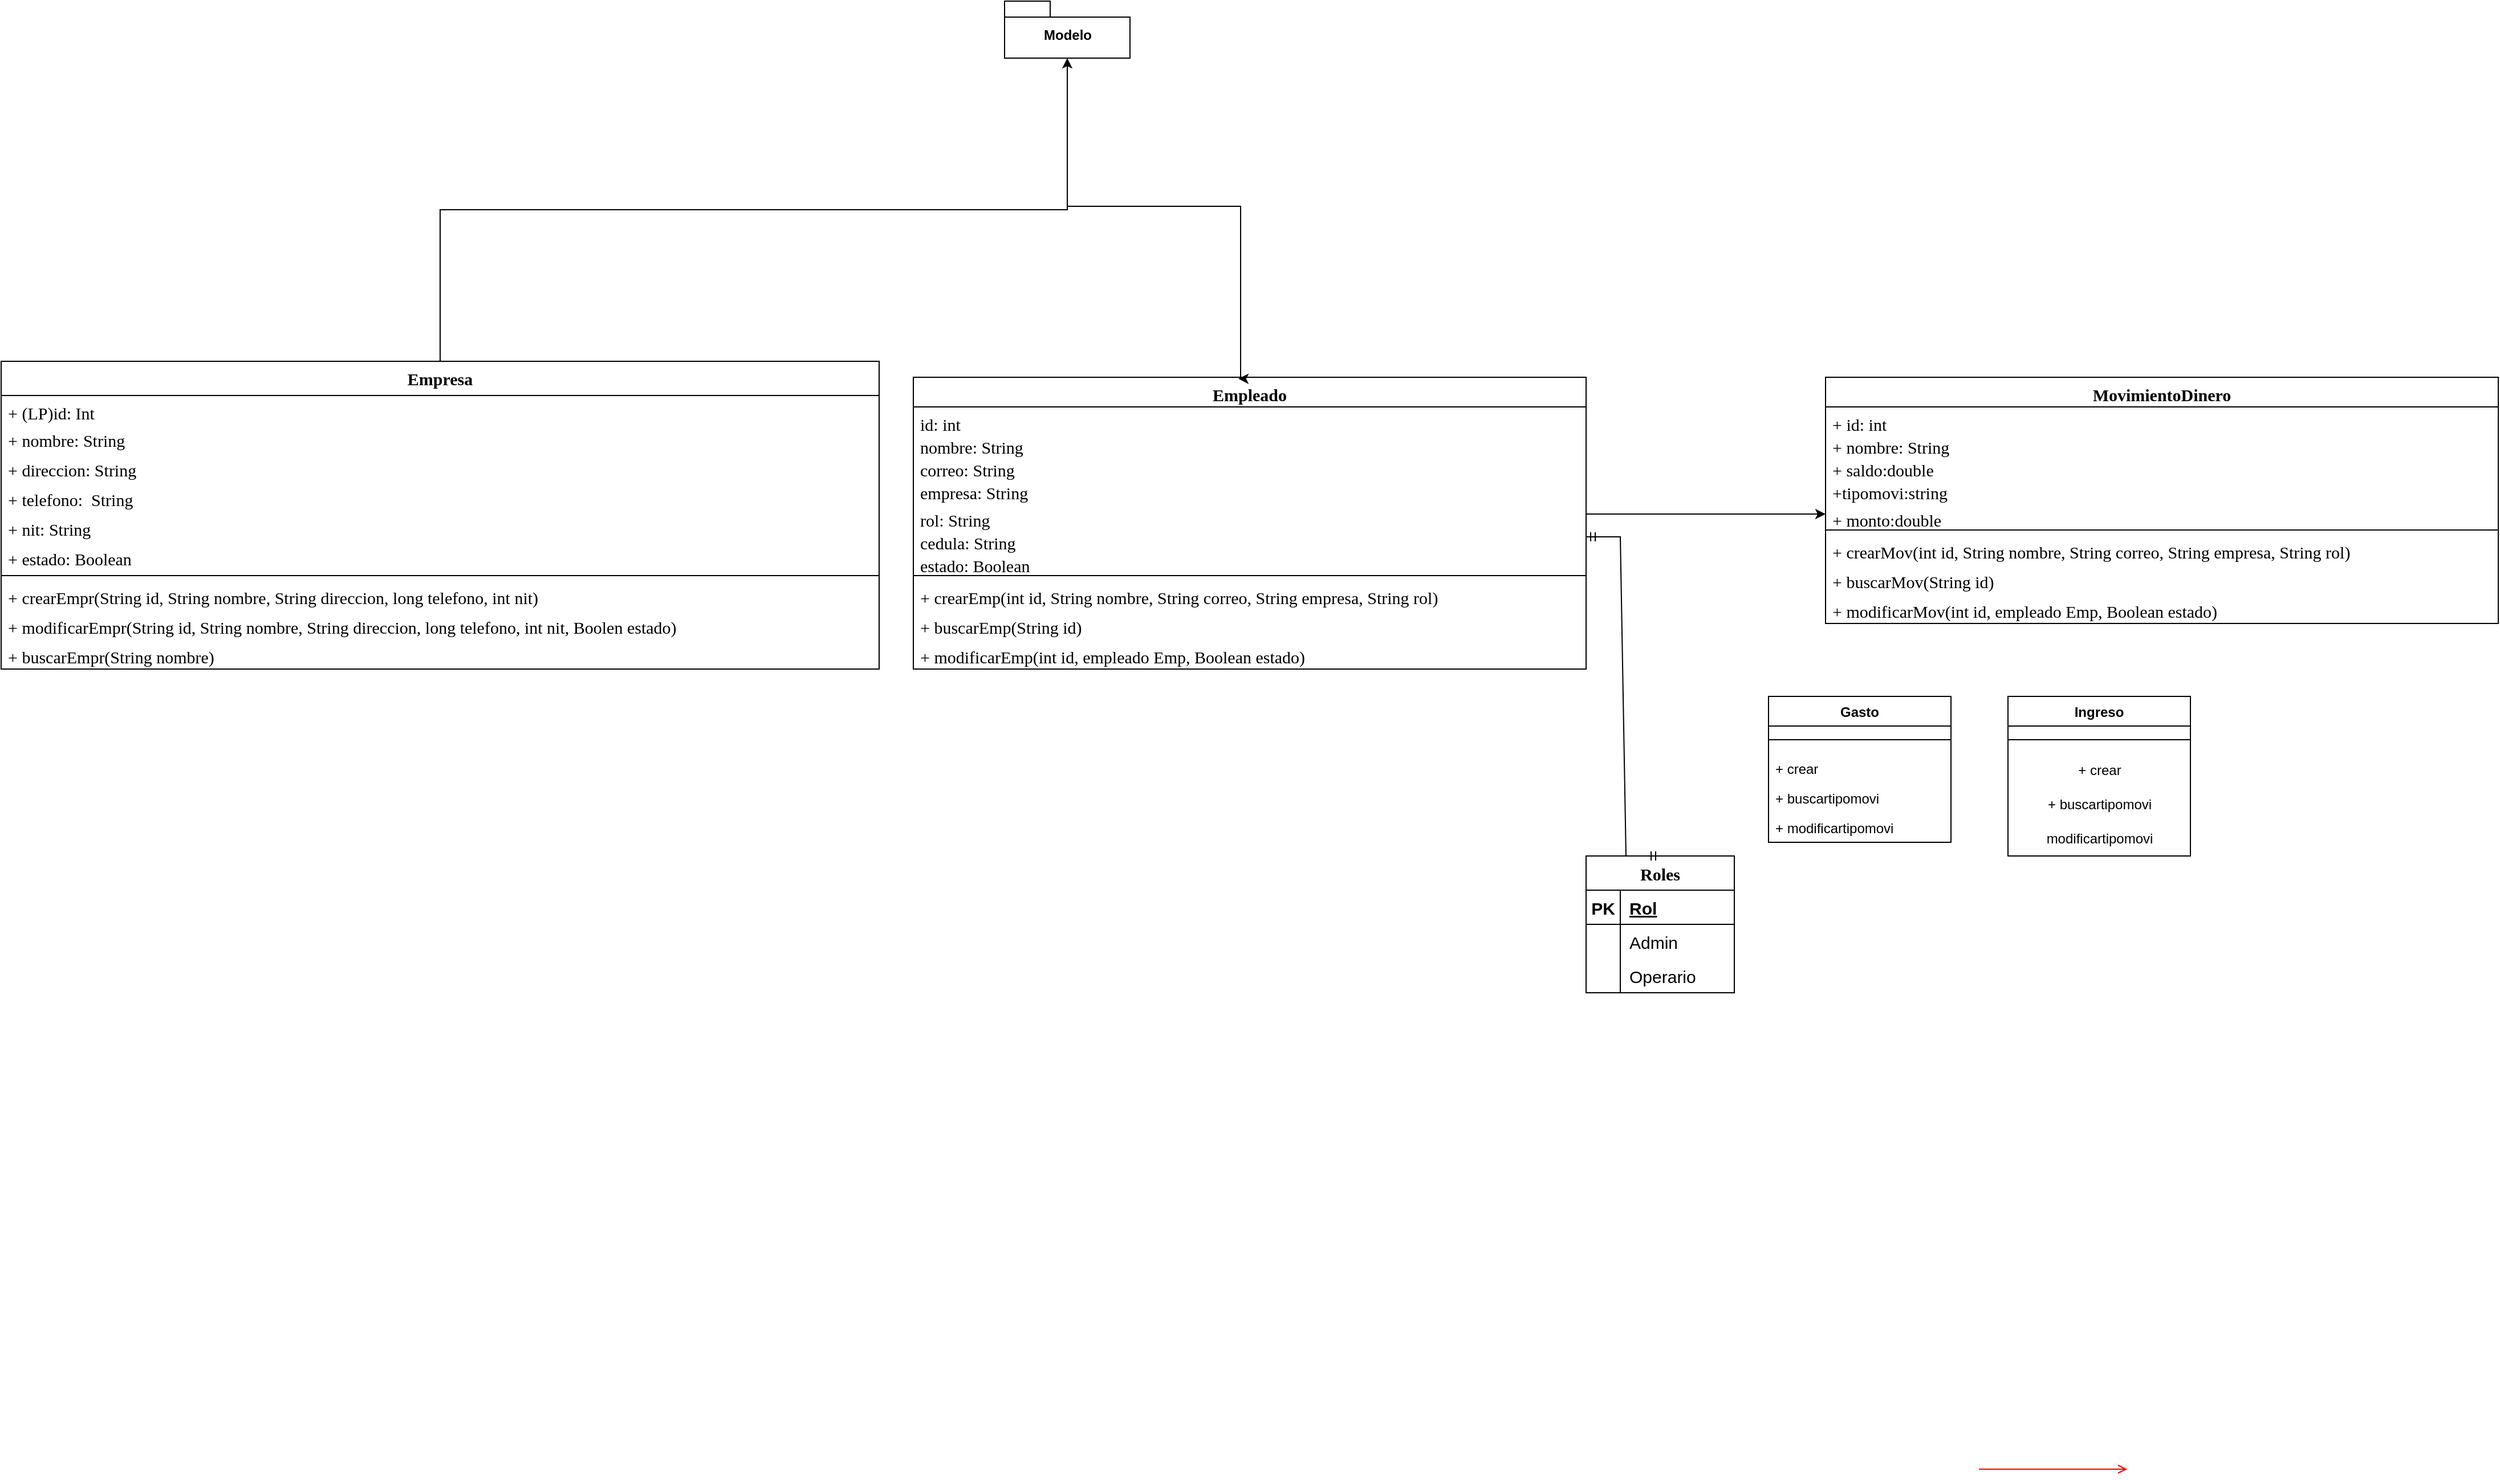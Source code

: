<mxfile version="20.2.5" type="github">
  <diagram name="Page-1" id="e7e014a7-5840-1c2e-5031-d8a46d1fe8dd">
    <mxGraphModel dx="3615" dy="1629" grid="1" gridSize="10" guides="1" tooltips="1" connect="1" arrows="1" fold="1" page="1" pageScale="1" pageWidth="1169" pageHeight="826" background="none" math="0" shadow="0">
      <root>
        <mxCell id="0" />
        <mxCell id="1" parent="0" />
        <mxCell id="20" value="" style="endArrow=open;strokeColor=#FF0000;endFill=1;rounded=0" parent="1" edge="1">
          <mxGeometry relative="1" as="geometry">
            <mxPoint x="334.5" y="478" as="sourcePoint" />
            <mxPoint x="464.5" y="478" as="targetPoint" />
          </mxGeometry>
        </mxCell>
        <mxCell id="-jhhfMKUaRIEQKiHu2_N-52" value="Empleado" style="swimlane;fontStyle=1;align=center;verticalAlign=top;childLayout=stackLayout;horizontal=1;startSize=26;horizontalStack=0;resizeParent=1;resizeParentMax=0;resizeLast=0;collapsible=1;marginBottom=0;fontFamily=Poppins;fontSource=https%3A%2F%2Ffonts.googleapis.com%2Fcss%3Ffamily%3DPoppins;fontSize=15;" parent="1" vertex="1">
          <mxGeometry x="-600" y="-480" width="590" height="256" as="geometry" />
        </mxCell>
        <mxCell id="-jhhfMKUaRIEQKiHu2_N-53" value="id: int" style="text;align=left;verticalAlign=top;spacingLeft=4;spacingRight=4;overflow=hidden;rotatable=0;points=[[0,0.5],[1,0.5]];portConstraint=eastwest;fontFamily=Poppins;fontSource=https%3A%2F%2Ffonts.googleapis.com%2Fcss%3Ffamily%3DPoppins;fontSize=15;" parent="-jhhfMKUaRIEQKiHu2_N-52" vertex="1">
          <mxGeometry y="26" width="590" height="20" as="geometry" />
        </mxCell>
        <mxCell id="-jhhfMKUaRIEQKiHu2_N-54" value="nombre: String" style="text;align=left;verticalAlign=top;spacingLeft=4;spacingRight=4;overflow=hidden;rotatable=0;points=[[0,0.5],[1,0.5]];portConstraint=eastwest;fontFamily=Poppins;fontSource=https%3A%2F%2Ffonts.googleapis.com%2Fcss%3Ffamily%3DPoppins;fontSize=15;" parent="-jhhfMKUaRIEQKiHu2_N-52" vertex="1">
          <mxGeometry y="46" width="590" height="20" as="geometry" />
        </mxCell>
        <mxCell id="-jhhfMKUaRIEQKiHu2_N-55" value="correo: String&#xa;" style="text;align=left;verticalAlign=top;spacingLeft=4;spacingRight=4;overflow=hidden;rotatable=0;points=[[0,0.5],[1,0.5]];portConstraint=eastwest;fontFamily=Poppins;fontSource=https%3A%2F%2Ffonts.googleapis.com%2Fcss%3Ffamily%3DPoppins;fontSize=15;" parent="-jhhfMKUaRIEQKiHu2_N-52" vertex="1">
          <mxGeometry y="66" width="590" height="20" as="geometry" />
        </mxCell>
        <mxCell id="-jhhfMKUaRIEQKiHu2_N-56" value="empresa: String" style="text;align=left;verticalAlign=top;spacingLeft=4;spacingRight=4;overflow=hidden;rotatable=0;points=[[0,0.5],[1,0.5]];portConstraint=eastwest;fontFamily=Poppins;fontSource=https%3A%2F%2Ffonts.googleapis.com%2Fcss%3Ffamily%3DPoppins;fontSize=15;" parent="-jhhfMKUaRIEQKiHu2_N-52" vertex="1">
          <mxGeometry y="86" width="590" height="24" as="geometry" />
        </mxCell>
        <mxCell id="-jhhfMKUaRIEQKiHu2_N-57" value="rol: String" style="text;align=left;verticalAlign=top;spacingLeft=4;spacingRight=4;overflow=hidden;rotatable=0;points=[[0,0.5],[1,0.5]];portConstraint=eastwest;fontFamily=Poppins;fontSource=https%3A%2F%2Ffonts.googleapis.com%2Fcss%3Ffamily%3DPoppins;fontSize=15;" parent="-jhhfMKUaRIEQKiHu2_N-52" vertex="1">
          <mxGeometry y="110" width="590" height="20" as="geometry" />
        </mxCell>
        <mxCell id="vJ8r76aD_HHUpvMMQtQt-20" value="cedula: String" style="text;align=left;verticalAlign=top;spacingLeft=4;spacingRight=4;overflow=hidden;rotatable=0;points=[[0,0.5],[1,0.5]];portConstraint=eastwest;fontFamily=Poppins;fontSource=https%3A%2F%2Ffonts.googleapis.com%2Fcss%3Ffamily%3DPoppins;fontSize=15;" parent="-jhhfMKUaRIEQKiHu2_N-52" vertex="1">
          <mxGeometry y="130" width="590" height="20" as="geometry" />
        </mxCell>
        <mxCell id="vJ8r76aD_HHUpvMMQtQt-21" value="estado: Boolean" style="text;align=left;verticalAlign=top;spacingLeft=4;spacingRight=4;overflow=hidden;rotatable=0;points=[[0,0.5],[1,0.5]];portConstraint=eastwest;fontFamily=Poppins;fontSource=https%3A%2F%2Ffonts.googleapis.com%2Fcss%3Ffamily%3DPoppins;fontSize=15;" parent="-jhhfMKUaRIEQKiHu2_N-52" vertex="1">
          <mxGeometry y="150" width="590" height="20" as="geometry" />
        </mxCell>
        <mxCell id="-jhhfMKUaRIEQKiHu2_N-58" value="" style="line;strokeWidth=1;fillColor=none;align=left;verticalAlign=middle;spacingTop=-1;spacingLeft=3;spacingRight=3;rotatable=0;labelPosition=right;points=[];portConstraint=eastwest;" parent="-jhhfMKUaRIEQKiHu2_N-52" vertex="1">
          <mxGeometry y="170" width="590" height="8" as="geometry" />
        </mxCell>
        <mxCell id="-jhhfMKUaRIEQKiHu2_N-59" value="+ crearEmp(int id, String nombre, String correo, String empresa, String rol)" style="text;align=left;verticalAlign=top;spacingLeft=4;spacingRight=4;overflow=hidden;rotatable=0;points=[[0,0.5],[1,0.5]];portConstraint=eastwest;fontFamily=Poppins;fontSource=https%3A%2F%2Ffonts.googleapis.com%2Fcss%3Ffamily%3DPoppins;fontSize=15;" parent="-jhhfMKUaRIEQKiHu2_N-52" vertex="1">
          <mxGeometry y="178" width="590" height="26" as="geometry" />
        </mxCell>
        <mxCell id="-jhhfMKUaRIEQKiHu2_N-60" value="+ buscarEmp(String id)" style="text;align=left;verticalAlign=top;spacingLeft=4;spacingRight=4;overflow=hidden;rotatable=0;points=[[0,0.5],[1,0.5]];portConstraint=eastwest;fontFamily=Poppins;fontSource=https%3A%2F%2Ffonts.googleapis.com%2Fcss%3Ffamily%3DPoppins;fontSize=15;" parent="-jhhfMKUaRIEQKiHu2_N-52" vertex="1">
          <mxGeometry y="204" width="590" height="26" as="geometry" />
        </mxCell>
        <mxCell id="-jhhfMKUaRIEQKiHu2_N-61" value="+ modificarEmp(int id, empleado Emp, Boolean estado)" style="text;align=left;verticalAlign=top;spacingLeft=4;spacingRight=4;overflow=hidden;rotatable=0;points=[[0,0.5],[1,0.5]];portConstraint=eastwest;fontFamily=Poppins;fontSource=https%3A%2F%2Ffonts.googleapis.com%2Fcss%3Ffamily%3DPoppins;fontSize=15;" parent="-jhhfMKUaRIEQKiHu2_N-52" vertex="1">
          <mxGeometry y="230" width="590" height="26" as="geometry" />
        </mxCell>
        <mxCell id="-jhhfMKUaRIEQKiHu2_N-63" style="edgeStyle=orthogonalEdgeStyle;rounded=0;orthogonalLoop=1;jettySize=auto;html=1;entryX=0.483;entryY=0.005;entryDx=0;entryDy=0;entryPerimeter=0;" parent="1" source="-jhhfMKUaRIEQKiHu2_N-64" target="-jhhfMKUaRIEQKiHu2_N-52" edge="1">
          <mxGeometry relative="1" as="geometry">
            <Array as="points">
              <mxPoint x="-465" y="-630" />
              <mxPoint x="-313" y="-630" />
            </Array>
          </mxGeometry>
        </mxCell>
        <mxCell id="-jhhfMKUaRIEQKiHu2_N-64" value="Modelo" style="shape=folder;fontStyle=1;spacingTop=10;tabWidth=40;tabHeight=14;tabPosition=left;html=1;" parent="1" vertex="1">
          <mxGeometry x="-520" y="-810" width="110" height="50" as="geometry" />
        </mxCell>
        <mxCell id="-jhhfMKUaRIEQKiHu2_N-69" value="Roles" style="shape=table;startSize=30;container=1;collapsible=1;childLayout=tableLayout;fixedRows=1;rowLines=0;fontStyle=1;align=center;resizeLast=1;fontSize=15;fontFamily=Poppins;fontSource=https%3A%2F%2Ffonts.googleapis.com%2Fcss%3Ffamily%3DPoppins;" parent="1" vertex="1">
          <mxGeometry x="-10" y="-60" width="130" height="120" as="geometry" />
        </mxCell>
        <mxCell id="-jhhfMKUaRIEQKiHu2_N-70" value="" style="shape=tableRow;horizontal=0;startSize=0;swimlaneHead=0;swimlaneBody=0;fillColor=none;collapsible=0;dropTarget=0;points=[[0,0.5],[1,0.5]];portConstraint=eastwest;top=0;left=0;right=0;bottom=1;" parent="-jhhfMKUaRIEQKiHu2_N-69" vertex="1">
          <mxGeometry y="30" width="130" height="30" as="geometry" />
        </mxCell>
        <mxCell id="-jhhfMKUaRIEQKiHu2_N-71" value="PK" style="shape=partialRectangle;connectable=0;fillColor=none;top=0;left=0;bottom=0;right=0;fontStyle=1;overflow=hidden;fontSize=15;" parent="-jhhfMKUaRIEQKiHu2_N-70" vertex="1">
          <mxGeometry width="30" height="30" as="geometry">
            <mxRectangle width="30" height="30" as="alternateBounds" />
          </mxGeometry>
        </mxCell>
        <mxCell id="-jhhfMKUaRIEQKiHu2_N-72" value="Rol" style="shape=partialRectangle;connectable=0;fillColor=none;top=0;left=0;bottom=0;right=0;align=left;spacingLeft=6;fontStyle=5;overflow=hidden;fontSize=15;" parent="-jhhfMKUaRIEQKiHu2_N-70" vertex="1">
          <mxGeometry x="30" width="100" height="30" as="geometry">
            <mxRectangle width="100" height="30" as="alternateBounds" />
          </mxGeometry>
        </mxCell>
        <mxCell id="-jhhfMKUaRIEQKiHu2_N-73" value="" style="shape=tableRow;horizontal=0;startSize=0;swimlaneHead=0;swimlaneBody=0;fillColor=none;collapsible=0;dropTarget=0;points=[[0,0.5],[1,0.5]];portConstraint=eastwest;top=0;left=0;right=0;bottom=0;" parent="-jhhfMKUaRIEQKiHu2_N-69" vertex="1">
          <mxGeometry y="60" width="130" height="30" as="geometry" />
        </mxCell>
        <mxCell id="-jhhfMKUaRIEQKiHu2_N-74" value="" style="shape=partialRectangle;connectable=0;fillColor=none;top=0;left=0;bottom=0;right=0;editable=1;overflow=hidden;" parent="-jhhfMKUaRIEQKiHu2_N-73" vertex="1">
          <mxGeometry width="30" height="30" as="geometry">
            <mxRectangle width="30" height="30" as="alternateBounds" />
          </mxGeometry>
        </mxCell>
        <mxCell id="-jhhfMKUaRIEQKiHu2_N-75" value="Admin" style="shape=partialRectangle;connectable=0;fillColor=none;top=0;left=0;bottom=0;right=0;align=left;spacingLeft=6;overflow=hidden;fontSize=15;" parent="-jhhfMKUaRIEQKiHu2_N-73" vertex="1">
          <mxGeometry x="30" width="100" height="30" as="geometry">
            <mxRectangle width="100" height="30" as="alternateBounds" />
          </mxGeometry>
        </mxCell>
        <mxCell id="-jhhfMKUaRIEQKiHu2_N-76" value="" style="shape=tableRow;horizontal=0;startSize=0;swimlaneHead=0;swimlaneBody=0;fillColor=none;collapsible=0;dropTarget=0;points=[[0,0.5],[1,0.5]];portConstraint=eastwest;top=0;left=0;right=0;bottom=0;" parent="-jhhfMKUaRIEQKiHu2_N-69" vertex="1">
          <mxGeometry y="90" width="130" height="30" as="geometry" />
        </mxCell>
        <mxCell id="-jhhfMKUaRIEQKiHu2_N-77" value="" style="shape=partialRectangle;connectable=0;fillColor=none;top=0;left=0;bottom=0;right=0;editable=1;overflow=hidden;" parent="-jhhfMKUaRIEQKiHu2_N-76" vertex="1">
          <mxGeometry width="30" height="30" as="geometry">
            <mxRectangle width="30" height="30" as="alternateBounds" />
          </mxGeometry>
        </mxCell>
        <mxCell id="-jhhfMKUaRIEQKiHu2_N-78" value="Operario" style="shape=partialRectangle;connectable=0;fillColor=none;top=0;left=0;bottom=0;right=0;align=left;spacingLeft=6;overflow=hidden;fontSize=15;" parent="-jhhfMKUaRIEQKiHu2_N-76" vertex="1">
          <mxGeometry x="30" width="100" height="30" as="geometry">
            <mxRectangle width="100" height="30" as="alternateBounds" />
          </mxGeometry>
        </mxCell>
        <mxCell id="-jhhfMKUaRIEQKiHu2_N-79" value="" style="edgeStyle=entityRelationEdgeStyle;fontSize=12;html=1;endArrow=ERmandOne;startArrow=ERmandOne;rounded=0;entryX=0.5;entryY=0;entryDx=0;entryDy=0;" parent="1" target="-jhhfMKUaRIEQKiHu2_N-69" edge="1">
          <mxGeometry width="100" height="100" relative="1" as="geometry">
            <mxPoint x="-10" y="-340" as="sourcePoint" />
            <mxPoint x="-110" y="-230" as="targetPoint" />
          </mxGeometry>
        </mxCell>
        <mxCell id="-jhhfMKUaRIEQKiHu2_N-92" style="edgeStyle=orthogonalEdgeStyle;rounded=0;orthogonalLoop=1;jettySize=auto;html=1;exitX=0.5;exitY=0;exitDx=0;exitDy=0;entryX=0.5;entryY=1;entryDx=0;entryDy=0;entryPerimeter=0;" parent="1" source="-jhhfMKUaRIEQKiHu2_N-80" target="-jhhfMKUaRIEQKiHu2_N-64" edge="1">
          <mxGeometry relative="1" as="geometry" />
        </mxCell>
        <mxCell id="-jhhfMKUaRIEQKiHu2_N-80" value="Empresa" style="swimlane;fontStyle=1;align=center;verticalAlign=top;childLayout=stackLayout;horizontal=1;startSize=30;horizontalStack=0;resizeParent=1;resizeParentMax=0;resizeLast=0;collapsible=1;marginBottom=0;fillStyle=solid;fontFamily=Poppins;fontSource=https%3A%2F%2Ffonts.googleapis.com%2Fcss%3Ffamily%3DPoppins;fontSize=15;strokeWidth=1;fillColor=#FFFFFF;" parent="1" vertex="1">
          <mxGeometry x="-1400" y="-494" width="770" height="270" as="geometry" />
        </mxCell>
        <mxCell id="-jhhfMKUaRIEQKiHu2_N-81" value="+ (LP)id: Int" style="text;strokeColor=none;fillColor=none;align=left;verticalAlign=top;spacingLeft=4;spacingRight=4;overflow=hidden;rotatable=0;points=[[0,0.5],[1,0.5]];portConstraint=eastwest;fillStyle=solid;fontFamily=Poppins;fontSource=https%3A%2F%2Ffonts.googleapis.com%2Fcss%3Ffamily%3DPoppins;fontSize=15;" parent="-jhhfMKUaRIEQKiHu2_N-80" vertex="1">
          <mxGeometry y="30" width="770" height="24" as="geometry" />
        </mxCell>
        <mxCell id="-jhhfMKUaRIEQKiHu2_N-82" value="+ nombre: String" style="text;strokeColor=none;fillColor=none;align=left;verticalAlign=top;spacingLeft=4;spacingRight=4;overflow=hidden;rotatable=0;points=[[0,0.5],[1,0.5]];portConstraint=eastwest;fillStyle=solid;fontFamily=Poppins;fontSource=https%3A%2F%2Ffonts.googleapis.com%2Fcss%3Ffamily%3DPoppins;fontSize=15;" parent="-jhhfMKUaRIEQKiHu2_N-80" vertex="1">
          <mxGeometry y="54" width="770" height="26" as="geometry" />
        </mxCell>
        <mxCell id="-jhhfMKUaRIEQKiHu2_N-83" value="+ direccion: String" style="text;strokeColor=none;fillColor=none;align=left;verticalAlign=top;spacingLeft=4;spacingRight=4;overflow=hidden;rotatable=0;points=[[0,0.5],[1,0.5]];portConstraint=eastwest;fillStyle=solid;fontFamily=Poppins;fontSource=https%3A%2F%2Ffonts.googleapis.com%2Fcss%3Ffamily%3DPoppins;fontSize=15;" parent="-jhhfMKUaRIEQKiHu2_N-80" vertex="1">
          <mxGeometry y="80" width="770" height="26" as="geometry" />
        </mxCell>
        <mxCell id="-jhhfMKUaRIEQKiHu2_N-84" value="+ telefono:  String" style="text;strokeColor=none;fillColor=none;align=left;verticalAlign=top;spacingLeft=4;spacingRight=4;overflow=hidden;rotatable=0;points=[[0,0.5],[1,0.5]];portConstraint=eastwest;fillStyle=solid;fontFamily=Poppins;fontSource=https%3A%2F%2Ffonts.googleapis.com%2Fcss%3Ffamily%3DPoppins;fontSize=15;" parent="-jhhfMKUaRIEQKiHu2_N-80" vertex="1">
          <mxGeometry y="106" width="770" height="26" as="geometry" />
        </mxCell>
        <mxCell id="-jhhfMKUaRIEQKiHu2_N-85" value="+ nit: String" style="text;strokeColor=none;fillColor=none;align=left;verticalAlign=top;spacingLeft=4;spacingRight=4;overflow=hidden;rotatable=0;points=[[0,0.5],[1,0.5]];portConstraint=eastwest;fillStyle=solid;fontFamily=Poppins;fontSource=https%3A%2F%2Ffonts.googleapis.com%2Fcss%3Ffamily%3DPoppins;fontSize=15;" parent="-jhhfMKUaRIEQKiHu2_N-80" vertex="1">
          <mxGeometry y="132" width="770" height="26" as="geometry" />
        </mxCell>
        <mxCell id="-jhhfMKUaRIEQKiHu2_N-90" value="+ estado: Boolean" style="text;strokeColor=none;fillColor=none;align=left;verticalAlign=top;spacingLeft=4;spacingRight=4;overflow=hidden;rotatable=0;points=[[0,0.5],[1,0.5]];portConstraint=eastwest;fillStyle=solid;fontFamily=Poppins;fontSource=https%3A%2F%2Ffonts.googleapis.com%2Fcss%3Ffamily%3DPoppins;fontSize=15;" parent="-jhhfMKUaRIEQKiHu2_N-80" vertex="1">
          <mxGeometry y="158" width="770" height="26" as="geometry" />
        </mxCell>
        <mxCell id="-jhhfMKUaRIEQKiHu2_N-86" value="" style="line;strokeWidth=1;fillColor=none;align=left;verticalAlign=middle;spacingTop=-1;spacingLeft=3;spacingRight=3;rotatable=0;labelPosition=right;points=[];portConstraint=eastwest;fillStyle=solid;fontFamily=Poppins;fontSource=https%3A%2F%2Ffonts.googleapis.com%2Fcss%3Ffamily%3DPoppins;fontSize=15;" parent="-jhhfMKUaRIEQKiHu2_N-80" vertex="1">
          <mxGeometry y="184" width="770" height="8" as="geometry" />
        </mxCell>
        <mxCell id="-jhhfMKUaRIEQKiHu2_N-87" value="+ crearEmpr(String id, String nombre, String direccion, long telefono, int nit)" style="text;strokeColor=none;fillColor=none;align=left;verticalAlign=top;spacingLeft=4;spacingRight=4;overflow=hidden;rotatable=0;points=[[0,0.5],[1,0.5]];portConstraint=eastwest;fillStyle=solid;fontFamily=Poppins;fontSource=https%3A%2F%2Ffonts.googleapis.com%2Fcss%3Ffamily%3DPoppins;fontSize=15;" parent="-jhhfMKUaRIEQKiHu2_N-80" vertex="1">
          <mxGeometry y="192" width="770" height="26" as="geometry" />
        </mxCell>
        <mxCell id="-jhhfMKUaRIEQKiHu2_N-88" value="+ modificarEmpr(String id, String nombre, String direccion, long telefono, int nit, Boolen estado)" style="text;strokeColor=none;fillColor=none;align=left;verticalAlign=top;spacingLeft=4;spacingRight=4;overflow=hidden;rotatable=0;points=[[0,0.5],[1,0.5]];portConstraint=eastwest;fillStyle=solid;fontFamily=Poppins;fontSource=https%3A%2F%2Ffonts.googleapis.com%2Fcss%3Ffamily%3DPoppins;fontSize=15;" parent="-jhhfMKUaRIEQKiHu2_N-80" vertex="1">
          <mxGeometry y="218" width="770" height="26" as="geometry" />
        </mxCell>
        <mxCell id="-jhhfMKUaRIEQKiHu2_N-89" value="+ buscarEmpr(String nombre)" style="text;strokeColor=none;fillColor=none;align=left;verticalAlign=top;spacingLeft=4;spacingRight=4;overflow=hidden;rotatable=0;points=[[0,0.5],[1,0.5]];portConstraint=eastwest;fillStyle=solid;fontFamily=Poppins;fontSource=https%3A%2F%2Ffonts.googleapis.com%2Fcss%3Ffamily%3DPoppins;fontSize=15;" parent="-jhhfMKUaRIEQKiHu2_N-80" vertex="1">
          <mxGeometry y="244" width="770" height="26" as="geometry" />
        </mxCell>
        <mxCell id="Dr4jJtDoLtez5NuWThE1-29" value="Gasto" style="swimlane;fontStyle=1;align=center;verticalAlign=top;childLayout=stackLayout;horizontal=1;startSize=26;horizontalStack=0;resizeParent=1;resizeParentMax=0;resizeLast=0;collapsible=1;marginBottom=0;" parent="1" vertex="1">
          <mxGeometry x="150" y="-200" width="160" height="128" as="geometry" />
        </mxCell>
        <mxCell id="Dr4jJtDoLtez5NuWThE1-30" value="" style="line;strokeWidth=1;fillColor=none;align=left;verticalAlign=middle;spacingTop=-1;spacingLeft=3;spacingRight=3;rotatable=0;labelPosition=right;points=[];portConstraint=eastwest;" parent="Dr4jJtDoLtez5NuWThE1-29" vertex="1">
          <mxGeometry y="26" width="160" height="24" as="geometry" />
        </mxCell>
        <mxCell id="Dr4jJtDoLtez5NuWThE1-31" value="+ crear" style="text;strokeColor=none;fillColor=none;align=left;verticalAlign=top;spacingLeft=4;spacingRight=4;overflow=hidden;rotatable=0;points=[[0,0.5],[1,0.5]];portConstraint=eastwest;" parent="Dr4jJtDoLtez5NuWThE1-29" vertex="1">
          <mxGeometry y="50" width="160" height="26" as="geometry" />
        </mxCell>
        <mxCell id="Dr4jJtDoLtez5NuWThE1-32" value="+ buscartipomovi" style="text;strokeColor=none;fillColor=none;align=left;verticalAlign=top;spacingLeft=4;spacingRight=4;overflow=hidden;rotatable=0;points=[[0,0.5],[1,0.5]];portConstraint=eastwest;" parent="Dr4jJtDoLtez5NuWThE1-29" vertex="1">
          <mxGeometry y="76" width="160" height="26" as="geometry" />
        </mxCell>
        <mxCell id="Dr4jJtDoLtez5NuWThE1-33" value="+ modificartipomovi" style="text;strokeColor=none;fillColor=none;align=left;verticalAlign=top;spacingLeft=4;spacingRight=4;overflow=hidden;rotatable=0;points=[[0,0.5],[1,0.5]];portConstraint=eastwest;" parent="Dr4jJtDoLtez5NuWThE1-29" vertex="1">
          <mxGeometry y="102" width="160" height="26" as="geometry" />
        </mxCell>
        <mxCell id="Dr4jJtDoLtez5NuWThE1-34" value="Ingreso" style="swimlane;fontStyle=1;align=center;verticalAlign=top;childLayout=stackLayout;horizontal=1;startSize=26;horizontalStack=0;resizeParent=1;resizeParentMax=0;resizeLast=0;collapsible=1;marginBottom=0;" parent="1" vertex="1">
          <mxGeometry x="360" y="-200" width="160" height="140" as="geometry" />
        </mxCell>
        <mxCell id="Dr4jJtDoLtez5NuWThE1-35" value="" style="line;strokeWidth=1;fillColor=none;align=left;verticalAlign=middle;spacingTop=-1;spacingLeft=3;spacingRight=3;rotatable=0;labelPosition=right;points=[];portConstraint=eastwest;" parent="Dr4jJtDoLtez5NuWThE1-34" vertex="1">
          <mxGeometry y="26" width="160" height="24" as="geometry" />
        </mxCell>
        <mxCell id="Dr4jJtDoLtez5NuWThE1-36" value="+ crear" style="text;html=1;align=center;verticalAlign=middle;resizable=0;points=[];autosize=1;strokeColor=none;fillColor=none;" parent="Dr4jJtDoLtez5NuWThE1-34" vertex="1">
          <mxGeometry y="50" width="160" height="30" as="geometry" />
        </mxCell>
        <mxCell id="Dr4jJtDoLtez5NuWThE1-37" value="+ buscartipomovi" style="text;html=1;align=center;verticalAlign=middle;resizable=0;points=[];autosize=1;strokeColor=none;fillColor=none;" parent="Dr4jJtDoLtez5NuWThE1-34" vertex="1">
          <mxGeometry y="80" width="160" height="30" as="geometry" />
        </mxCell>
        <mxCell id="Dr4jJtDoLtez5NuWThE1-38" value="modificartipomovi" style="text;html=1;align=center;verticalAlign=middle;resizable=0;points=[];autosize=1;strokeColor=none;fillColor=none;" parent="Dr4jJtDoLtez5NuWThE1-34" vertex="1">
          <mxGeometry y="110" width="160" height="30" as="geometry" />
        </mxCell>
        <mxCell id="Dr4jJtDoLtez5NuWThE1-40" style="edgeStyle=orthogonalEdgeStyle;rounded=0;orthogonalLoop=1;jettySize=auto;html=1;entryX=0;entryY=0.5;entryDx=0;entryDy=0;" parent="1" source="-jhhfMKUaRIEQKiHu2_N-57" target="T2l-KAt5cFwoiX4_qtLd-27" edge="1">
          <mxGeometry relative="1" as="geometry">
            <mxPoint x="150" y="-358" as="targetPoint" />
          </mxGeometry>
        </mxCell>
        <mxCell id="T2l-KAt5cFwoiX4_qtLd-20" value="MovimientoDinero" style="swimlane;fontStyle=1;align=center;verticalAlign=top;childLayout=stackLayout;horizontal=1;startSize=26;horizontalStack=0;resizeParent=1;resizeParentMax=0;resizeLast=0;collapsible=1;marginBottom=0;fontFamily=Poppins;fontSource=https%3A%2F%2Ffonts.googleapis.com%2Fcss%3Ffamily%3DPoppins;fontSize=15;" vertex="1" parent="1">
          <mxGeometry x="200" y="-480" width="590" height="216" as="geometry" />
        </mxCell>
        <mxCell id="T2l-KAt5cFwoiX4_qtLd-21" value="+ id: int" style="text;align=left;verticalAlign=top;spacingLeft=4;spacingRight=4;overflow=hidden;rotatable=0;points=[[0,0.5],[1,0.5]];portConstraint=eastwest;fontFamily=Poppins;fontSource=https%3A%2F%2Ffonts.googleapis.com%2Fcss%3Ffamily%3DPoppins;fontSize=15;" vertex="1" parent="T2l-KAt5cFwoiX4_qtLd-20">
          <mxGeometry y="26" width="590" height="20" as="geometry" />
        </mxCell>
        <mxCell id="T2l-KAt5cFwoiX4_qtLd-22" value="+ nombre: String" style="text;align=left;verticalAlign=top;spacingLeft=4;spacingRight=4;overflow=hidden;rotatable=0;points=[[0,0.5],[1,0.5]];portConstraint=eastwest;fontFamily=Poppins;fontSource=https%3A%2F%2Ffonts.googleapis.com%2Fcss%3Ffamily%3DPoppins;fontSize=15;" vertex="1" parent="T2l-KAt5cFwoiX4_qtLd-20">
          <mxGeometry y="46" width="590" height="20" as="geometry" />
        </mxCell>
        <mxCell id="T2l-KAt5cFwoiX4_qtLd-23" value="+ saldo:double" style="text;align=left;verticalAlign=top;spacingLeft=4;spacingRight=4;overflow=hidden;rotatable=0;points=[[0,0.5],[1,0.5]];portConstraint=eastwest;fontFamily=Poppins;fontSource=https%3A%2F%2Ffonts.googleapis.com%2Fcss%3Ffamily%3DPoppins;fontSize=15;" vertex="1" parent="T2l-KAt5cFwoiX4_qtLd-20">
          <mxGeometry y="66" width="590" height="20" as="geometry" />
        </mxCell>
        <mxCell id="T2l-KAt5cFwoiX4_qtLd-24" value="+tipomovi:string" style="text;align=left;verticalAlign=top;spacingLeft=4;spacingRight=4;overflow=hidden;rotatable=0;points=[[0,0.5],[1,0.5]];portConstraint=eastwest;fontFamily=Poppins;fontSource=https%3A%2F%2Ffonts.googleapis.com%2Fcss%3Ffamily%3DPoppins;fontSize=15;" vertex="1" parent="T2l-KAt5cFwoiX4_qtLd-20">
          <mxGeometry y="86" width="590" height="24" as="geometry" />
        </mxCell>
        <mxCell id="T2l-KAt5cFwoiX4_qtLd-27" value="+ monto:double  " style="text;align=left;verticalAlign=top;spacingLeft=4;spacingRight=4;overflow=hidden;rotatable=0;points=[[0,0.5],[1,0.5]];portConstraint=eastwest;fontFamily=Poppins;fontSource=https%3A%2F%2Ffonts.googleapis.com%2Fcss%3Ffamily%3DPoppins;fontSize=15;" vertex="1" parent="T2l-KAt5cFwoiX4_qtLd-20">
          <mxGeometry y="110" width="590" height="20" as="geometry" />
        </mxCell>
        <mxCell id="T2l-KAt5cFwoiX4_qtLd-28" value="" style="line;strokeWidth=1;fillColor=none;align=left;verticalAlign=middle;spacingTop=-1;spacingLeft=3;spacingRight=3;rotatable=0;labelPosition=right;points=[];portConstraint=eastwest;" vertex="1" parent="T2l-KAt5cFwoiX4_qtLd-20">
          <mxGeometry y="130" width="590" height="8" as="geometry" />
        </mxCell>
        <mxCell id="T2l-KAt5cFwoiX4_qtLd-29" value="+ crearMov(int id, String nombre, String correo, String empresa, String rol)" style="text;align=left;verticalAlign=top;spacingLeft=4;spacingRight=4;overflow=hidden;rotatable=0;points=[[0,0.5],[1,0.5]];portConstraint=eastwest;fontFamily=Poppins;fontSource=https%3A%2F%2Ffonts.googleapis.com%2Fcss%3Ffamily%3DPoppins;fontSize=15;" vertex="1" parent="T2l-KAt5cFwoiX4_qtLd-20">
          <mxGeometry y="138" width="590" height="26" as="geometry" />
        </mxCell>
        <mxCell id="T2l-KAt5cFwoiX4_qtLd-30" value="+ buscarMov(String id)" style="text;align=left;verticalAlign=top;spacingLeft=4;spacingRight=4;overflow=hidden;rotatable=0;points=[[0,0.5],[1,0.5]];portConstraint=eastwest;fontFamily=Poppins;fontSource=https%3A%2F%2Ffonts.googleapis.com%2Fcss%3Ffamily%3DPoppins;fontSize=15;" vertex="1" parent="T2l-KAt5cFwoiX4_qtLd-20">
          <mxGeometry y="164" width="590" height="26" as="geometry" />
        </mxCell>
        <mxCell id="T2l-KAt5cFwoiX4_qtLd-31" value="+ modificarMov(int id, empleado Emp, Boolean estado)" style="text;align=left;verticalAlign=top;spacingLeft=4;spacingRight=4;overflow=hidden;rotatable=0;points=[[0,0.5],[1,0.5]];portConstraint=eastwest;fontFamily=Poppins;fontSource=https%3A%2F%2Ffonts.googleapis.com%2Fcss%3Ffamily%3DPoppins;fontSize=15;" vertex="1" parent="T2l-KAt5cFwoiX4_qtLd-20">
          <mxGeometry y="190" width="590" height="26" as="geometry" />
        </mxCell>
      </root>
    </mxGraphModel>
  </diagram>
</mxfile>
